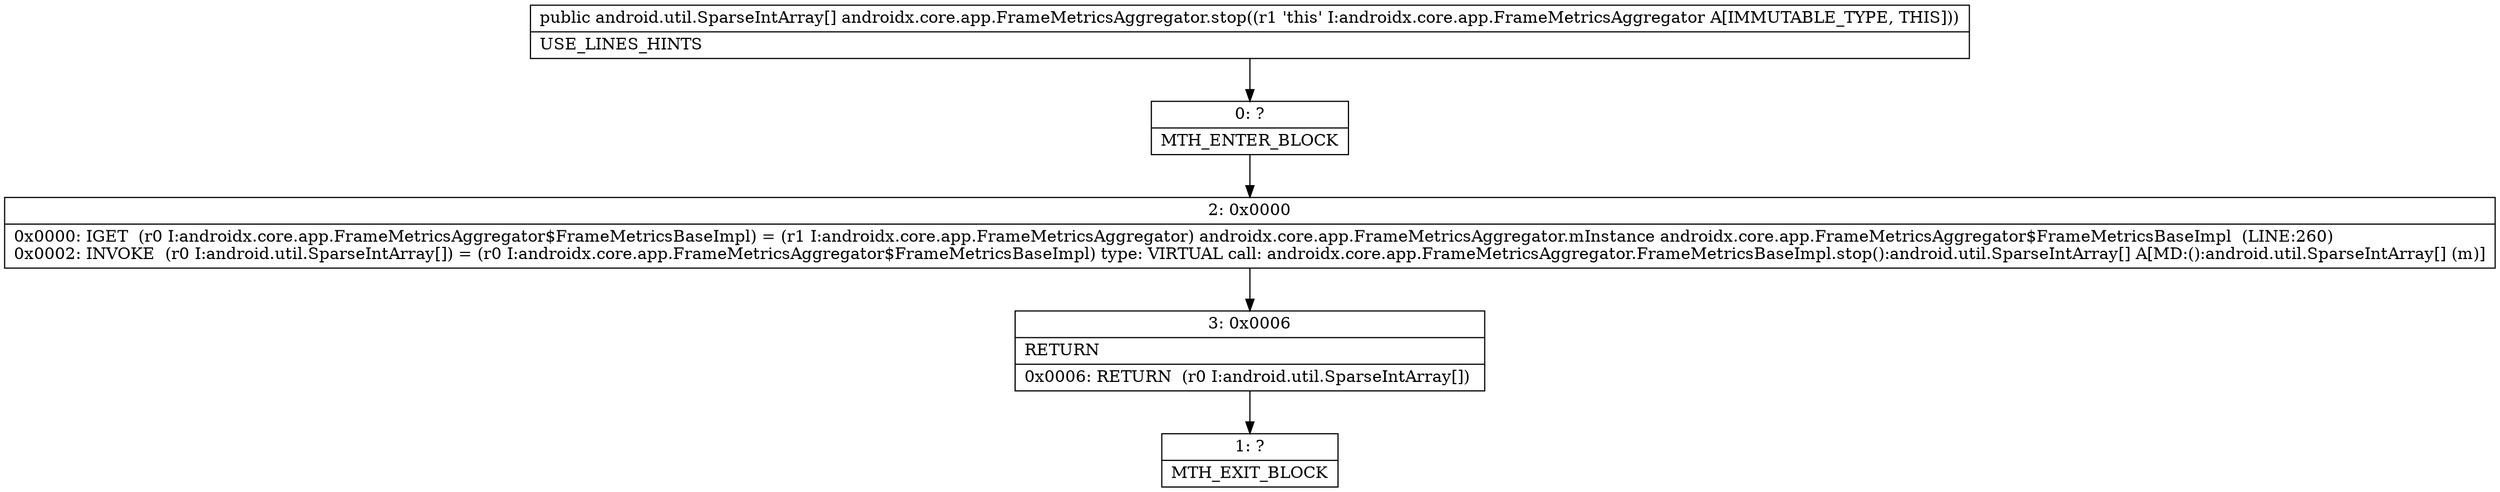 digraph "CFG forandroidx.core.app.FrameMetricsAggregator.stop()[Landroid\/util\/SparseIntArray;" {
Node_0 [shape=record,label="{0\:\ ?|MTH_ENTER_BLOCK\l}"];
Node_2 [shape=record,label="{2\:\ 0x0000|0x0000: IGET  (r0 I:androidx.core.app.FrameMetricsAggregator$FrameMetricsBaseImpl) = (r1 I:androidx.core.app.FrameMetricsAggregator) androidx.core.app.FrameMetricsAggregator.mInstance androidx.core.app.FrameMetricsAggregator$FrameMetricsBaseImpl  (LINE:260)\l0x0002: INVOKE  (r0 I:android.util.SparseIntArray[]) = (r0 I:androidx.core.app.FrameMetricsAggregator$FrameMetricsBaseImpl) type: VIRTUAL call: androidx.core.app.FrameMetricsAggregator.FrameMetricsBaseImpl.stop():android.util.SparseIntArray[] A[MD:():android.util.SparseIntArray[] (m)]\l}"];
Node_3 [shape=record,label="{3\:\ 0x0006|RETURN\l|0x0006: RETURN  (r0 I:android.util.SparseIntArray[]) \l}"];
Node_1 [shape=record,label="{1\:\ ?|MTH_EXIT_BLOCK\l}"];
MethodNode[shape=record,label="{public android.util.SparseIntArray[] androidx.core.app.FrameMetricsAggregator.stop((r1 'this' I:androidx.core.app.FrameMetricsAggregator A[IMMUTABLE_TYPE, THIS]))  | USE_LINES_HINTS\l}"];
MethodNode -> Node_0;Node_0 -> Node_2;
Node_2 -> Node_3;
Node_3 -> Node_1;
}

